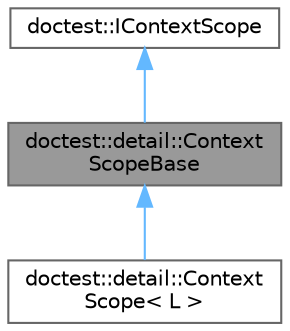 digraph "doctest::detail::ContextScopeBase"
{
 // LATEX_PDF_SIZE
  bgcolor="transparent";
  edge [fontname=Helvetica,fontsize=10,labelfontname=Helvetica,labelfontsize=10];
  node [fontname=Helvetica,fontsize=10,shape=box,height=0.2,width=0.4];
  Node1 [id="Node000001",label="doctest::detail::Context\lScopeBase",height=0.2,width=0.4,color="gray40", fillcolor="grey60", style="filled", fontcolor="black",tooltip=" "];
  Node2 -> Node1 [id="edge3_Node000001_Node000002",dir="back",color="steelblue1",style="solid",tooltip=" "];
  Node2 [id="Node000002",label="doctest::IContextScope",height=0.2,width=0.4,color="gray40", fillcolor="white", style="filled",URL="$structdoctest_1_1_i_context_scope.html",tooltip=" "];
  Node1 -> Node3 [id="edge4_Node000001_Node000003",dir="back",color="steelblue1",style="solid",tooltip=" "];
  Node3 [id="Node000003",label="doctest::detail::Context\lScope\< L \>",height=0.2,width=0.4,color="gray40", fillcolor="white", style="filled",URL="$classdoctest_1_1detail_1_1_context_scope.html",tooltip=" "];
}
